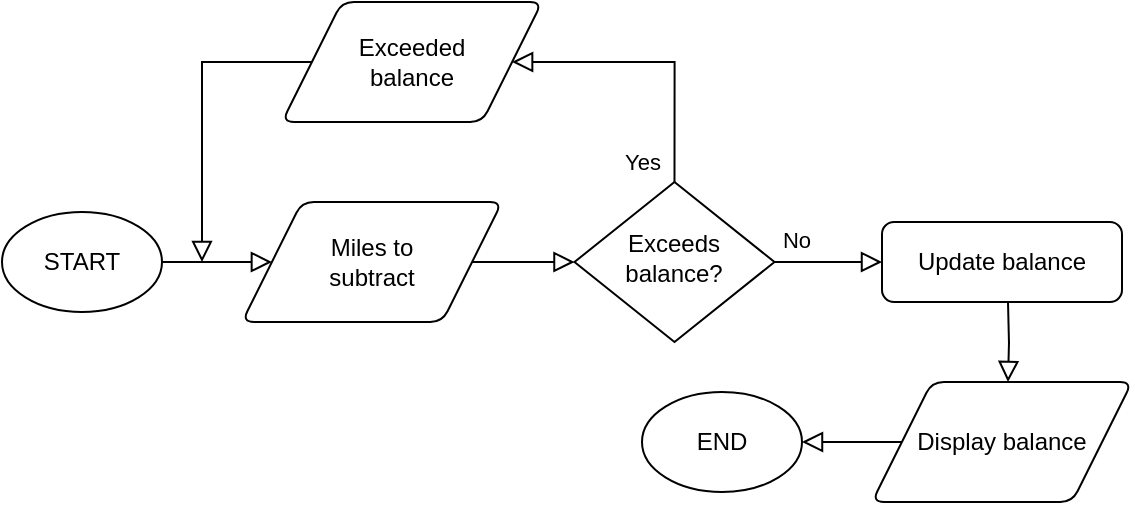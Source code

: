 <mxfile version="15.4.0" type="device"><diagram id="C5RBs43oDa-KdzZeNtuy" name="Page-1"><mxGraphModel dx="1422" dy="822" grid="1" gridSize="10" guides="1" tooltips="1" connect="1" arrows="1" fold="1" page="1" pageScale="1" pageWidth="827" pageHeight="1169" math="0" shadow="0"><root><mxCell id="WIyWlLk6GJQsqaUBKTNV-0"/><mxCell id="WIyWlLk6GJQsqaUBKTNV-1" parent="WIyWlLk6GJQsqaUBKTNV-0"/><mxCell id="WIyWlLk6GJQsqaUBKTNV-2" value="" style="rounded=0;html=1;jettySize=auto;orthogonalLoop=1;fontSize=11;endArrow=block;endFill=0;endSize=8;strokeWidth=1;shadow=0;labelBackgroundColor=none;edgeStyle=orthogonalEdgeStyle;exitX=0;exitY=0.5;exitDx=0;exitDy=0;" parent="WIyWlLk6GJQsqaUBKTNV-1" source="DW0FoFYe2AaX4OLtao_3-12" edge="1"><mxGeometry relative="1" as="geometry"><mxPoint x="140" y="160" as="targetPoint"/><Array as="points"><mxPoint x="140" y="60"/></Array></mxGeometry></mxCell><mxCell id="WIyWlLk6GJQsqaUBKTNV-3" value="Update balance" style="rounded=1;whiteSpace=wrap;html=1;fontSize=12;glass=0;strokeWidth=1;shadow=0;" parent="WIyWlLk6GJQsqaUBKTNV-1" vertex="1"><mxGeometry x="480" y="140" width="120" height="40" as="geometry"/></mxCell><mxCell id="WIyWlLk6GJQsqaUBKTNV-5" value="No" style="edgeStyle=orthogonalEdgeStyle;rounded=0;html=1;jettySize=auto;orthogonalLoop=1;fontSize=11;endArrow=block;endFill=0;endSize=8;strokeWidth=1;shadow=0;labelBackgroundColor=none;entryX=0;entryY=0.5;entryDx=0;entryDy=0;exitX=1;exitY=0.5;exitDx=0;exitDy=0;" parent="WIyWlLk6GJQsqaUBKTNV-1" source="DW0FoFYe2AaX4OLtao_3-10" target="WIyWlLk6GJQsqaUBKTNV-3" edge="1"><mxGeometry x="-0.6" y="11" relative="1" as="geometry"><mxPoint as="offset"/><mxPoint x="430" y="160" as="sourcePoint"/><mxPoint x="205.25" y="650" as="targetPoint"/></mxGeometry></mxCell><mxCell id="DW0FoFYe2AaX4OLtao_3-0" value="" style="rounded=0;html=1;jettySize=auto;orthogonalLoop=1;fontSize=11;endArrow=block;endFill=0;endSize=8;strokeWidth=1;shadow=0;labelBackgroundColor=none;edgeStyle=orthogonalEdgeStyle;exitX=1;exitY=0.5;exitDx=0;exitDy=0;entryX=0;entryY=0.5;entryDx=0;entryDy=0;" edge="1" parent="WIyWlLk6GJQsqaUBKTNV-1" source="DW0FoFYe2AaX4OLtao_3-4" target="DW0FoFYe2AaX4OLtao_3-10"><mxGeometry relative="1" as="geometry"><mxPoint x="201.25" y="550" as="sourcePoint"/><mxPoint x="205" y="600" as="targetPoint"/></mxGeometry></mxCell><mxCell id="DW0FoFYe2AaX4OLtao_3-2" value="START" style="strokeWidth=1;html=1;shape=mxgraph.flowchart.start_1;whiteSpace=wrap;" vertex="1" parent="WIyWlLk6GJQsqaUBKTNV-1"><mxGeometry x="40" y="135" width="80" height="50" as="geometry"/></mxCell><mxCell id="DW0FoFYe2AaX4OLtao_3-3" value="" style="rounded=0;html=1;jettySize=auto;orthogonalLoop=1;fontSize=11;endArrow=block;endFill=0;endSize=8;strokeWidth=1;shadow=0;labelBackgroundColor=none;edgeStyle=orthogonalEdgeStyle;exitX=1;exitY=0.5;exitDx=0;exitDy=0;exitPerimeter=0;entryX=0;entryY=0.5;entryDx=0;entryDy=0;" edge="1" parent="WIyWlLk6GJQsqaUBKTNV-1" source="DW0FoFYe2AaX4OLtao_3-2" target="DW0FoFYe2AaX4OLtao_3-4"><mxGeometry relative="1" as="geometry"><mxPoint x="120" y="160" as="sourcePoint"/><mxPoint x="201.25" y="580" as="targetPoint"/></mxGeometry></mxCell><mxCell id="DW0FoFYe2AaX4OLtao_3-4" value="Miles to&lt;br&gt;subtract" style="shape=parallelogram;html=1;strokeWidth=1;perimeter=parallelogramPerimeter;whiteSpace=wrap;rounded=1;arcSize=12;size=0.23;strokeColor=default;align=center;" vertex="1" parent="WIyWlLk6GJQsqaUBKTNV-1"><mxGeometry x="160" y="130" width="130" height="60" as="geometry"/></mxCell><mxCell id="DW0FoFYe2AaX4OLtao_3-6" value="" style="rounded=0;html=1;jettySize=auto;orthogonalLoop=1;fontSize=11;endArrow=block;endFill=0;endSize=8;strokeWidth=1;shadow=0;labelBackgroundColor=none;edgeStyle=orthogonalEdgeStyle;exitX=0;exitY=0.5;exitDx=0;exitDy=0;entryX=1;entryY=0.5;entryDx=0;entryDy=0;entryPerimeter=0;" edge="1" parent="WIyWlLk6GJQsqaUBKTNV-1" source="DW0FoFYe2AaX4OLtao_3-8" target="DW0FoFYe2AaX4OLtao_3-7"><mxGeometry relative="1" as="geometry"><mxPoint x="330.625" y="910" as="sourcePoint"/><mxPoint x="201.25" y="950" as="targetPoint"/></mxGeometry></mxCell><mxCell id="DW0FoFYe2AaX4OLtao_3-7" value="END" style="strokeWidth=1;html=1;shape=mxgraph.flowchart.start_1;whiteSpace=wrap;" vertex="1" parent="WIyWlLk6GJQsqaUBKTNV-1"><mxGeometry x="360" y="225" width="80" height="50" as="geometry"/></mxCell><mxCell id="DW0FoFYe2AaX4OLtao_3-8" value="Display balance" style="shape=parallelogram;html=1;strokeWidth=1;perimeter=parallelogramPerimeter;whiteSpace=wrap;rounded=1;arcSize=12;size=0.23;strokeColor=default;align=center;" vertex="1" parent="WIyWlLk6GJQsqaUBKTNV-1"><mxGeometry x="475" y="220" width="130" height="60" as="geometry"/></mxCell><mxCell id="DW0FoFYe2AaX4OLtao_3-10" value="Exceeds&lt;br&gt;balance?" style="rhombus;whiteSpace=wrap;html=1;shadow=0;fontFamily=Helvetica;fontSize=12;align=center;strokeWidth=1;spacing=6;spacingTop=-4;" vertex="1" parent="WIyWlLk6GJQsqaUBKTNV-1"><mxGeometry x="326.25" y="120" width="100" height="80" as="geometry"/></mxCell><mxCell id="DW0FoFYe2AaX4OLtao_3-11" value="Yes" style="rounded=0;html=1;jettySize=auto;orthogonalLoop=1;fontSize=11;endArrow=block;endFill=0;endSize=8;strokeWidth=1;shadow=0;labelBackgroundColor=none;edgeStyle=orthogonalEdgeStyle;exitX=0.5;exitY=0;exitDx=0;exitDy=0;entryX=1;entryY=0.5;entryDx=0;entryDy=0;" edge="1" parent="WIyWlLk6GJQsqaUBKTNV-1" source="DW0FoFYe2AaX4OLtao_3-10" target="DW0FoFYe2AaX4OLtao_3-12"><mxGeometry x="-0.859" y="16" relative="1" as="geometry"><mxPoint as="offset"/><mxPoint x="86.25" y="110" as="sourcePoint"/><mxPoint x="240" y="10" as="targetPoint"/><Array as="points"><mxPoint x="376" y="60"/></Array></mxGeometry></mxCell><mxCell id="DW0FoFYe2AaX4OLtao_3-12" value="Exceeded&lt;br&gt;balance" style="shape=parallelogram;html=1;strokeWidth=1;perimeter=parallelogramPerimeter;whiteSpace=wrap;rounded=1;arcSize=12;size=0.23;strokeColor=default;align=center;" vertex="1" parent="WIyWlLk6GJQsqaUBKTNV-1"><mxGeometry x="180" y="30" width="130" height="60" as="geometry"/></mxCell><mxCell id="DW0FoFYe2AaX4OLtao_3-14" value="" style="rounded=0;html=1;jettySize=auto;orthogonalLoop=1;fontSize=11;endArrow=block;endFill=0;endSize=8;strokeWidth=1;shadow=0;labelBackgroundColor=none;edgeStyle=orthogonalEdgeStyle;" edge="1" parent="WIyWlLk6GJQsqaUBKTNV-1"><mxGeometry relative="1" as="geometry"><mxPoint x="543" y="180" as="sourcePoint"/><mxPoint x="543" y="220" as="targetPoint"/></mxGeometry></mxCell></root></mxGraphModel></diagram></mxfile>